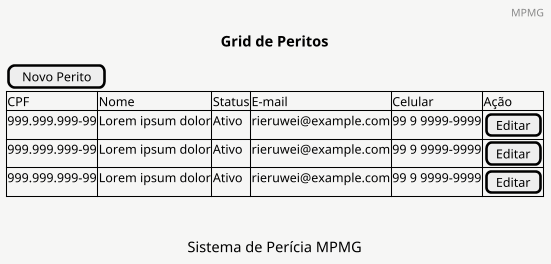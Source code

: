 @startsalt
<style>
saltDiagram {
  BackgroundColor #f6f6f5
}
</style>
skinparam dpi 100
title Grid de Peritos
header MPMG
caption Sistema de Perícia MPMG
{
[Novo Perito]
{#
CPF | Nome | Status | E-mail | Celular | Ação
999.999.999-99 | Lorem ipsum dolor  | Ativo | rieruwei@example.com | 99 9 9999-9999 | [Editar]
999.999.999-99 | Lorem ipsum dolor  | Ativo | rieruwei@example.com | 99 9 9999-9999 | [Editar]
999.999.999-99 | Lorem ipsum dolor  | Ativo | rieruwei@example.com | 99 9 9999-9999 | [Editar]
}
.
.
}
@endsalt
